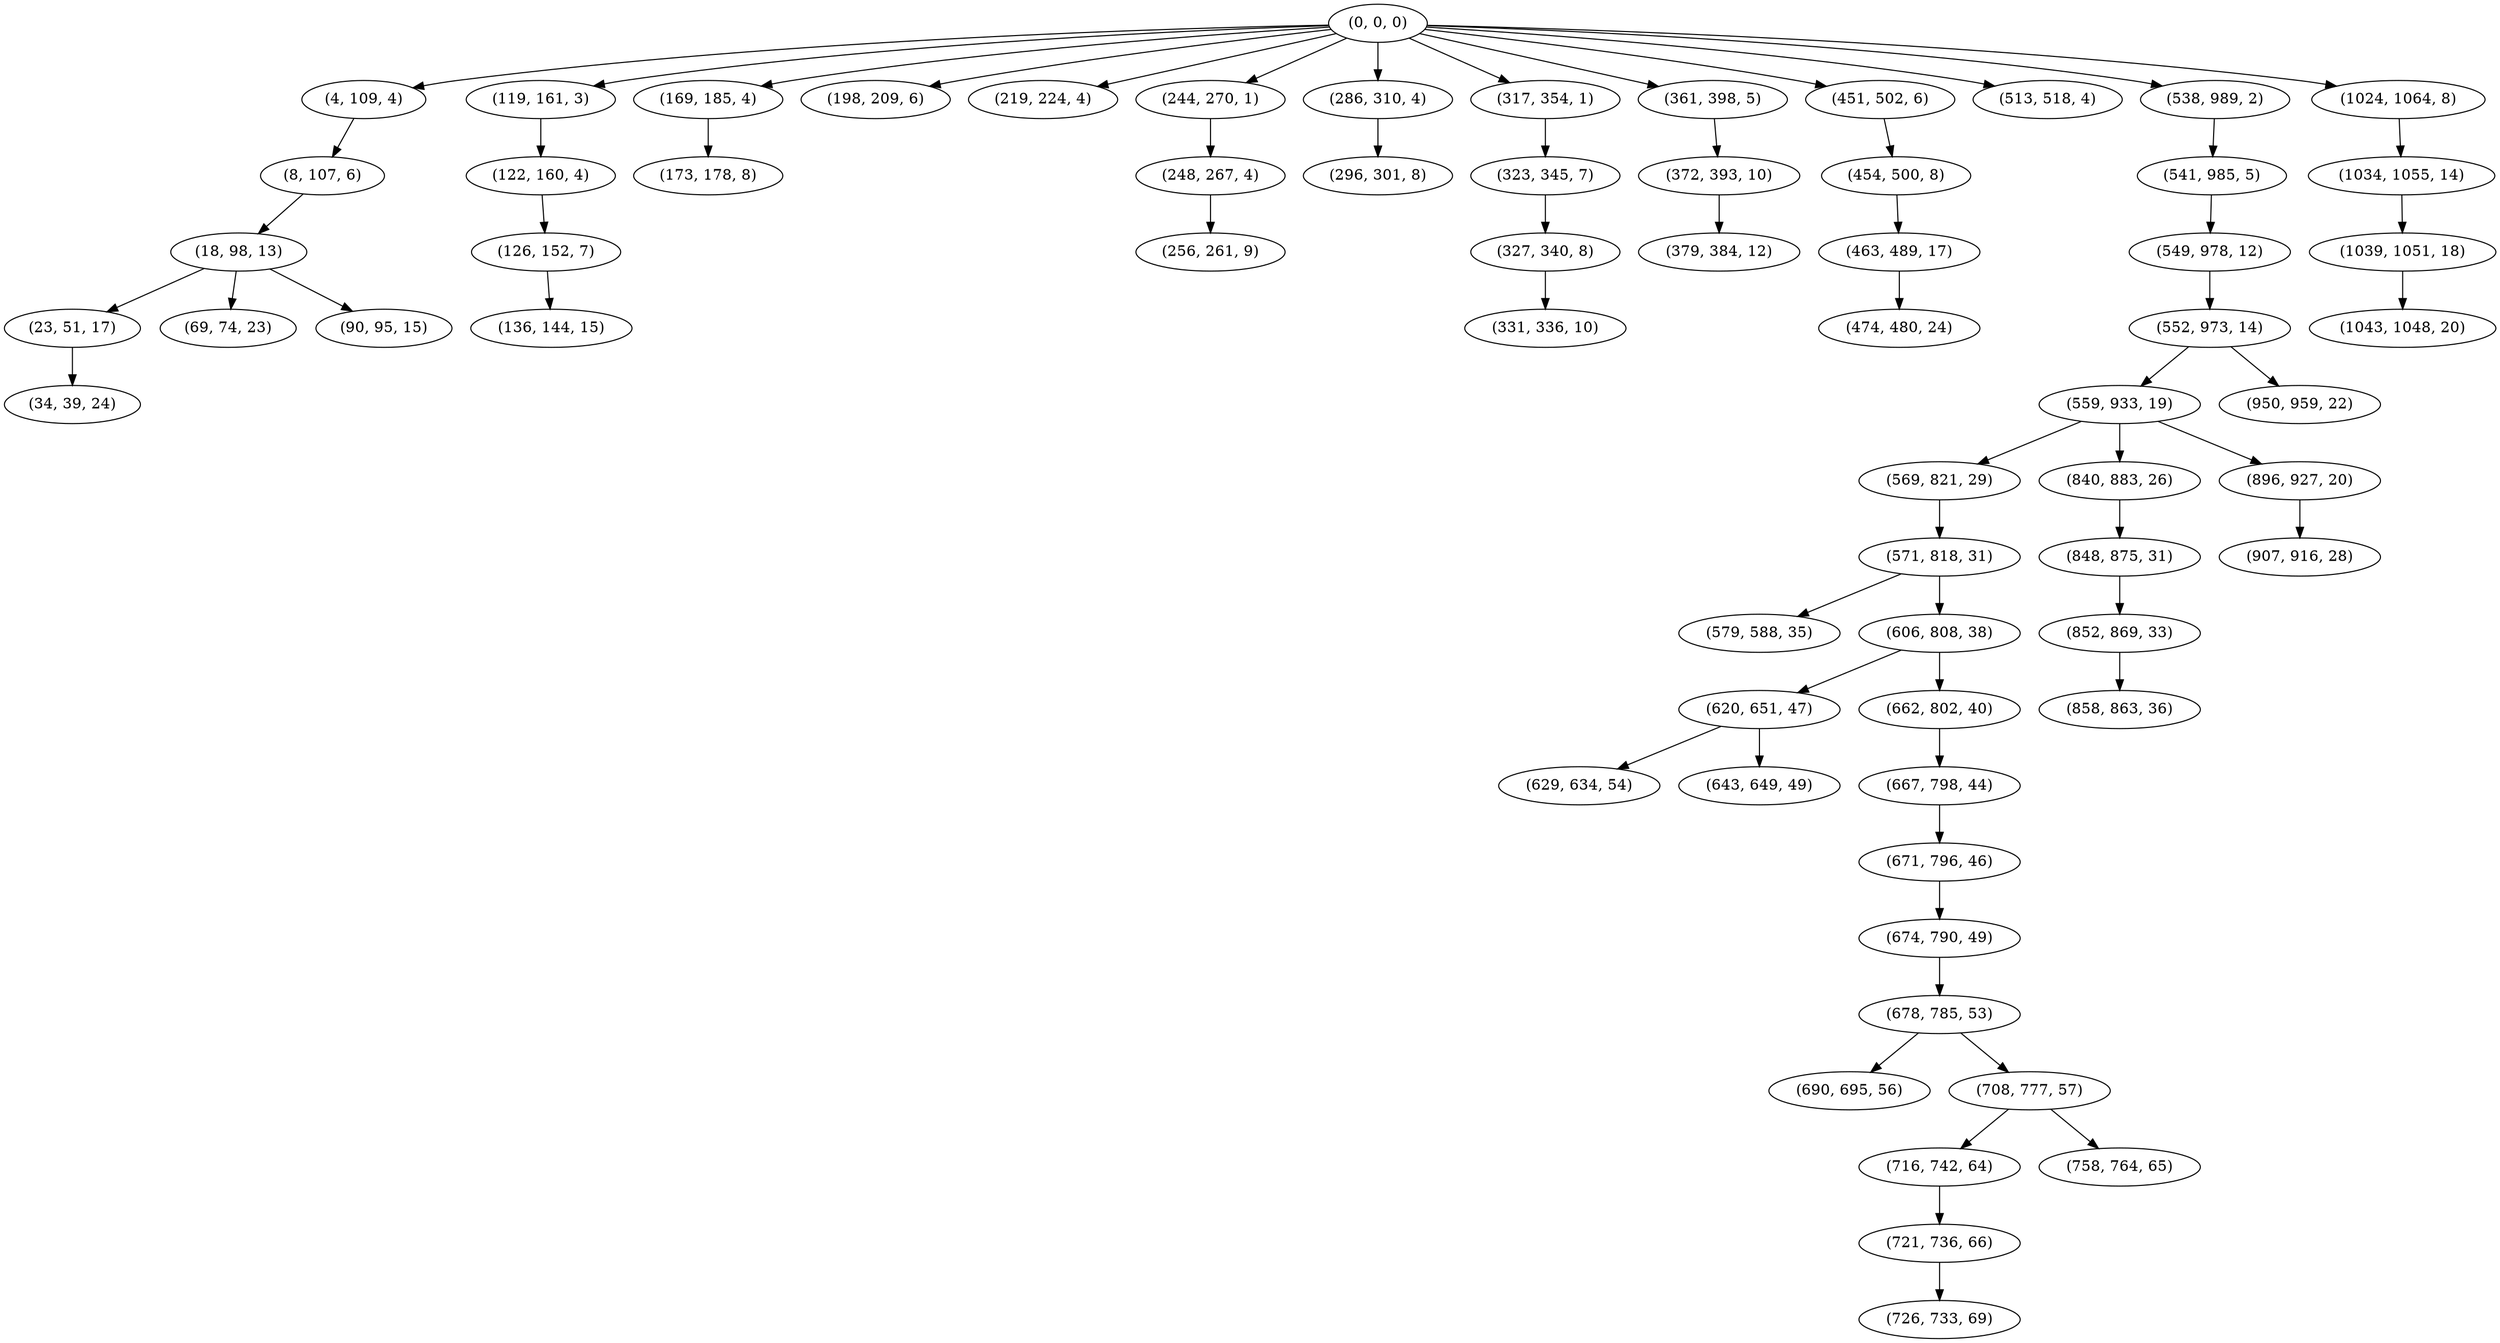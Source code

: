 digraph tree {
    "(0, 0, 0)";
    "(4, 109, 4)";
    "(8, 107, 6)";
    "(18, 98, 13)";
    "(23, 51, 17)";
    "(34, 39, 24)";
    "(69, 74, 23)";
    "(90, 95, 15)";
    "(119, 161, 3)";
    "(122, 160, 4)";
    "(126, 152, 7)";
    "(136, 144, 15)";
    "(169, 185, 4)";
    "(173, 178, 8)";
    "(198, 209, 6)";
    "(219, 224, 4)";
    "(244, 270, 1)";
    "(248, 267, 4)";
    "(256, 261, 9)";
    "(286, 310, 4)";
    "(296, 301, 8)";
    "(317, 354, 1)";
    "(323, 345, 7)";
    "(327, 340, 8)";
    "(331, 336, 10)";
    "(361, 398, 5)";
    "(372, 393, 10)";
    "(379, 384, 12)";
    "(451, 502, 6)";
    "(454, 500, 8)";
    "(463, 489, 17)";
    "(474, 480, 24)";
    "(513, 518, 4)";
    "(538, 989, 2)";
    "(541, 985, 5)";
    "(549, 978, 12)";
    "(552, 973, 14)";
    "(559, 933, 19)";
    "(569, 821, 29)";
    "(571, 818, 31)";
    "(579, 588, 35)";
    "(606, 808, 38)";
    "(620, 651, 47)";
    "(629, 634, 54)";
    "(643, 649, 49)";
    "(662, 802, 40)";
    "(667, 798, 44)";
    "(671, 796, 46)";
    "(674, 790, 49)";
    "(678, 785, 53)";
    "(690, 695, 56)";
    "(708, 777, 57)";
    "(716, 742, 64)";
    "(721, 736, 66)";
    "(726, 733, 69)";
    "(758, 764, 65)";
    "(840, 883, 26)";
    "(848, 875, 31)";
    "(852, 869, 33)";
    "(858, 863, 36)";
    "(896, 927, 20)";
    "(907, 916, 28)";
    "(950, 959, 22)";
    "(1024, 1064, 8)";
    "(1034, 1055, 14)";
    "(1039, 1051, 18)";
    "(1043, 1048, 20)";
    "(0, 0, 0)" -> "(4, 109, 4)";
    "(0, 0, 0)" -> "(119, 161, 3)";
    "(0, 0, 0)" -> "(169, 185, 4)";
    "(0, 0, 0)" -> "(198, 209, 6)";
    "(0, 0, 0)" -> "(219, 224, 4)";
    "(0, 0, 0)" -> "(244, 270, 1)";
    "(0, 0, 0)" -> "(286, 310, 4)";
    "(0, 0, 0)" -> "(317, 354, 1)";
    "(0, 0, 0)" -> "(361, 398, 5)";
    "(0, 0, 0)" -> "(451, 502, 6)";
    "(0, 0, 0)" -> "(513, 518, 4)";
    "(0, 0, 0)" -> "(538, 989, 2)";
    "(0, 0, 0)" -> "(1024, 1064, 8)";
    "(4, 109, 4)" -> "(8, 107, 6)";
    "(8, 107, 6)" -> "(18, 98, 13)";
    "(18, 98, 13)" -> "(23, 51, 17)";
    "(18, 98, 13)" -> "(69, 74, 23)";
    "(18, 98, 13)" -> "(90, 95, 15)";
    "(23, 51, 17)" -> "(34, 39, 24)";
    "(119, 161, 3)" -> "(122, 160, 4)";
    "(122, 160, 4)" -> "(126, 152, 7)";
    "(126, 152, 7)" -> "(136, 144, 15)";
    "(169, 185, 4)" -> "(173, 178, 8)";
    "(244, 270, 1)" -> "(248, 267, 4)";
    "(248, 267, 4)" -> "(256, 261, 9)";
    "(286, 310, 4)" -> "(296, 301, 8)";
    "(317, 354, 1)" -> "(323, 345, 7)";
    "(323, 345, 7)" -> "(327, 340, 8)";
    "(327, 340, 8)" -> "(331, 336, 10)";
    "(361, 398, 5)" -> "(372, 393, 10)";
    "(372, 393, 10)" -> "(379, 384, 12)";
    "(451, 502, 6)" -> "(454, 500, 8)";
    "(454, 500, 8)" -> "(463, 489, 17)";
    "(463, 489, 17)" -> "(474, 480, 24)";
    "(538, 989, 2)" -> "(541, 985, 5)";
    "(541, 985, 5)" -> "(549, 978, 12)";
    "(549, 978, 12)" -> "(552, 973, 14)";
    "(552, 973, 14)" -> "(559, 933, 19)";
    "(552, 973, 14)" -> "(950, 959, 22)";
    "(559, 933, 19)" -> "(569, 821, 29)";
    "(559, 933, 19)" -> "(840, 883, 26)";
    "(559, 933, 19)" -> "(896, 927, 20)";
    "(569, 821, 29)" -> "(571, 818, 31)";
    "(571, 818, 31)" -> "(579, 588, 35)";
    "(571, 818, 31)" -> "(606, 808, 38)";
    "(606, 808, 38)" -> "(620, 651, 47)";
    "(606, 808, 38)" -> "(662, 802, 40)";
    "(620, 651, 47)" -> "(629, 634, 54)";
    "(620, 651, 47)" -> "(643, 649, 49)";
    "(662, 802, 40)" -> "(667, 798, 44)";
    "(667, 798, 44)" -> "(671, 796, 46)";
    "(671, 796, 46)" -> "(674, 790, 49)";
    "(674, 790, 49)" -> "(678, 785, 53)";
    "(678, 785, 53)" -> "(690, 695, 56)";
    "(678, 785, 53)" -> "(708, 777, 57)";
    "(708, 777, 57)" -> "(716, 742, 64)";
    "(708, 777, 57)" -> "(758, 764, 65)";
    "(716, 742, 64)" -> "(721, 736, 66)";
    "(721, 736, 66)" -> "(726, 733, 69)";
    "(840, 883, 26)" -> "(848, 875, 31)";
    "(848, 875, 31)" -> "(852, 869, 33)";
    "(852, 869, 33)" -> "(858, 863, 36)";
    "(896, 927, 20)" -> "(907, 916, 28)";
    "(1024, 1064, 8)" -> "(1034, 1055, 14)";
    "(1034, 1055, 14)" -> "(1039, 1051, 18)";
    "(1039, 1051, 18)" -> "(1043, 1048, 20)";
}
